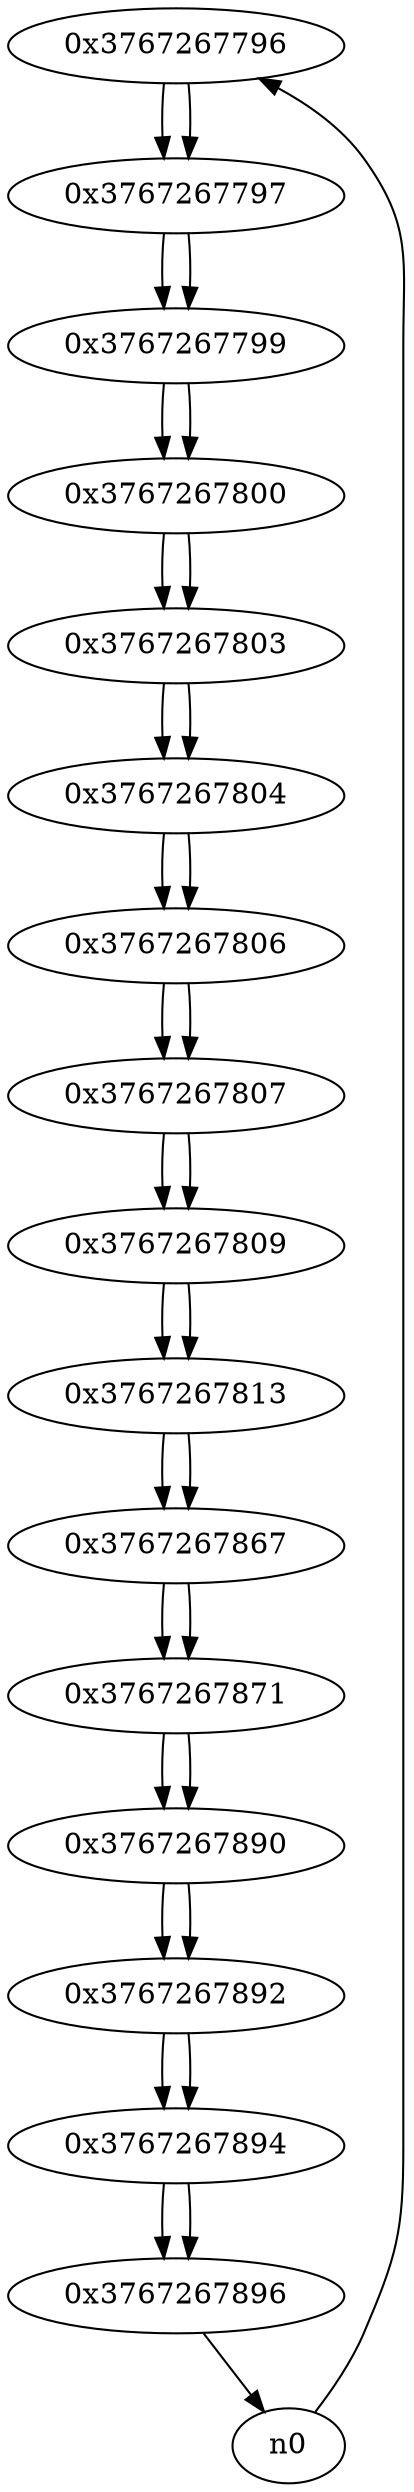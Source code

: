 digraph G{
/* nodes */
  n1 [label="0x3767267796"]
  n2 [label="0x3767267797"]
  n3 [label="0x3767267799"]
  n4 [label="0x3767267800"]
  n5 [label="0x3767267803"]
  n6 [label="0x3767267804"]
  n7 [label="0x3767267806"]
  n8 [label="0x3767267807"]
  n9 [label="0x3767267809"]
  n10 [label="0x3767267813"]
  n11 [label="0x3767267867"]
  n12 [label="0x3767267871"]
  n13 [label="0x3767267890"]
  n14 [label="0x3767267892"]
  n15 [label="0x3767267894"]
  n16 [label="0x3767267896"]
/* edges */
n1 -> n2;
n0 -> n1;
n2 -> n3;
n1 -> n2;
n3 -> n4;
n2 -> n3;
n4 -> n5;
n3 -> n4;
n5 -> n6;
n4 -> n5;
n6 -> n7;
n5 -> n6;
n7 -> n8;
n6 -> n7;
n8 -> n9;
n7 -> n8;
n9 -> n10;
n8 -> n9;
n10 -> n11;
n9 -> n10;
n11 -> n12;
n10 -> n11;
n12 -> n13;
n11 -> n12;
n13 -> n14;
n12 -> n13;
n14 -> n15;
n13 -> n14;
n15 -> n16;
n14 -> n15;
n16 -> n0;
n15 -> n16;
}
